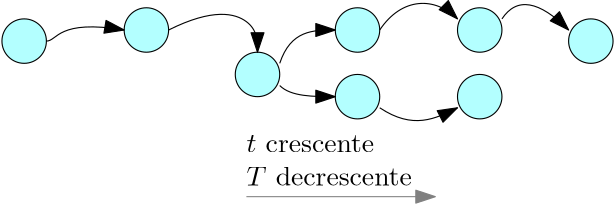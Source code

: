 <?xml version="1.0"?>
<!DOCTYPE ipe SYSTEM "ipe.dtd">
<ipe version="70218" creator="Ipe 7.2.28">
<info created="D:20240309114039" modified="D:20240309114245"/>
<ipestyle name="basic">
<symbol name="arrow/arc(spx)">
<path stroke="sym-stroke" fill="sym-stroke" pen="sym-pen">
0 0 m
-1 0.333 l
-1 -0.333 l
h
</path>
</symbol>
<symbol name="arrow/farc(spx)">
<path stroke="sym-stroke" fill="white" pen="sym-pen">
0 0 m
-1 0.333 l
-1 -0.333 l
h
</path>
</symbol>
<symbol name="arrow/ptarc(spx)">
<path stroke="sym-stroke" fill="sym-stroke" pen="sym-pen">
0 0 m
-1 0.333 l
-0.8 0 l
-1 -0.333 l
h
</path>
</symbol>
<symbol name="arrow/fptarc(spx)">
<path stroke="sym-stroke" fill="white" pen="sym-pen">
0 0 m
-1 0.333 l
-0.8 0 l
-1 -0.333 l
h
</path>
</symbol>
<symbol name="mark/circle(sx)" transformations="translations">
<path fill="sym-stroke">
0.6 0 0 0.6 0 0 e
0.4 0 0 0.4 0 0 e
</path>
</symbol>
<symbol name="mark/disk(sx)" transformations="translations">
<path fill="sym-stroke">
0.6 0 0 0.6 0 0 e
</path>
</symbol>
<symbol name="mark/fdisk(sfx)" transformations="translations">
<group>
<path fill="sym-fill">
0.5 0 0 0.5 0 0 e
</path>
<path fill="sym-stroke" fillrule="eofill">
0.6 0 0 0.6 0 0 e
0.4 0 0 0.4 0 0 e
</path>
</group>
</symbol>
<symbol name="mark/box(sx)" transformations="translations">
<path fill="sym-stroke" fillrule="eofill">
-0.6 -0.6 m
0.6 -0.6 l
0.6 0.6 l
-0.6 0.6 l
h
-0.4 -0.4 m
0.4 -0.4 l
0.4 0.4 l
-0.4 0.4 l
h
</path>
</symbol>
<symbol name="mark/square(sx)" transformations="translations">
<path fill="sym-stroke">
-0.6 -0.6 m
0.6 -0.6 l
0.6 0.6 l
-0.6 0.6 l
h
</path>
</symbol>
<symbol name="mark/fsquare(sfx)" transformations="translations">
<group>
<path fill="sym-fill">
-0.5 -0.5 m
0.5 -0.5 l
0.5 0.5 l
-0.5 0.5 l
h
</path>
<path fill="sym-stroke" fillrule="eofill">
-0.6 -0.6 m
0.6 -0.6 l
0.6 0.6 l
-0.6 0.6 l
h
-0.4 -0.4 m
0.4 -0.4 l
0.4 0.4 l
-0.4 0.4 l
h
</path>
</group>
</symbol>
<symbol name="mark/cross(sx)" transformations="translations">
<group>
<path fill="sym-stroke">
-0.43 -0.57 m
0.57 0.43 l
0.43 0.57 l
-0.57 -0.43 l
h
</path>
<path fill="sym-stroke">
-0.43 0.57 m
0.57 -0.43 l
0.43 -0.57 l
-0.57 0.43 l
h
</path>
</group>
</symbol>
<symbol name="arrow/fnormal(spx)">
<path stroke="sym-stroke" fill="white" pen="sym-pen">
0 0 m
-1 0.333 l
-1 -0.333 l
h
</path>
</symbol>
<symbol name="arrow/pointed(spx)">
<path stroke="sym-stroke" fill="sym-stroke" pen="sym-pen">
0 0 m
-1 0.333 l
-0.8 0 l
-1 -0.333 l
h
</path>
</symbol>
<symbol name="arrow/fpointed(spx)">
<path stroke="sym-stroke" fill="white" pen="sym-pen">
0 0 m
-1 0.333 l
-0.8 0 l
-1 -0.333 l
h
</path>
</symbol>
<symbol name="arrow/linear(spx)">
<path stroke="sym-stroke" pen="sym-pen">
-1 0.333 m
0 0 l
-1 -0.333 l
</path>
</symbol>
<symbol name="arrow/fdouble(spx)">
<path stroke="sym-stroke" fill="white" pen="sym-pen">
0 0 m
-1 0.333 l
-1 -0.333 l
h
-1 0 m
-2 0.333 l
-2 -0.333 l
h
</path>
</symbol>
<symbol name="arrow/double(spx)">
<path stroke="sym-stroke" fill="sym-stroke" pen="sym-pen">
0 0 m
-1 0.333 l
-1 -0.333 l
h
-1 0 m
-2 0.333 l
-2 -0.333 l
h
</path>
</symbol>
<symbol name="arrow/mid-normal(spx)">
<path stroke="sym-stroke" fill="sym-stroke" pen="sym-pen">
0.5 0 m
-0.5 0.333 l
-0.5 -0.333 l
h
</path>
</symbol>
<symbol name="arrow/mid-fnormal(spx)">
<path stroke="sym-stroke" fill="white" pen="sym-pen">
0.5 0 m
-0.5 0.333 l
-0.5 -0.333 l
h
</path>
</symbol>
<symbol name="arrow/mid-pointed(spx)">
<path stroke="sym-stroke" fill="sym-stroke" pen="sym-pen">
0.5 0 m
-0.5 0.333 l
-0.3 0 l
-0.5 -0.333 l
h
</path>
</symbol>
<symbol name="arrow/mid-fpointed(spx)">
<path stroke="sym-stroke" fill="white" pen="sym-pen">
0.5 0 m
-0.5 0.333 l
-0.3 0 l
-0.5 -0.333 l
h
</path>
</symbol>
<symbol name="arrow/mid-double(spx)">
<path stroke="sym-stroke" fill="sym-stroke" pen="sym-pen">
1 0 m
0 0.333 l
0 -0.333 l
h
0 0 m
-1 0.333 l
-1 -0.333 l
h
</path>
</symbol>
<symbol name="arrow/mid-fdouble(spx)">
<path stroke="sym-stroke" fill="white" pen="sym-pen">
1 0 m
0 0.333 l
0 -0.333 l
h
0 0 m
-1 0.333 l
-1 -0.333 l
h
</path>
</symbol>
<anglesize name="22.5 deg" value="22.5"/>
<anglesize name="30 deg" value="30"/>
<anglesize name="45 deg" value="45"/>
<anglesize name="60 deg" value="60"/>
<anglesize name="90 deg" value="90"/>
<arrowsize name="large" value="10"/>
<arrowsize name="small" value="5"/>
<arrowsize name="tiny" value="3"/>
<color name="blue" value="0 0 1"/>
<color name="brown" value="0.647 0.165 0.165"/>
<color name="darkblue" value="0 0 0.545"/>
<color name="darkcyan" value="0 0.545 0.545"/>
<color name="darkgray" value="0.663"/>
<color name="darkgreen" value="0 0.392 0"/>
<color name="darkmagenta" value="0.545 0 0.545"/>
<color name="darkorange" value="1 0.549 0"/>
<color name="darkred" value="0.545 0 0"/>
<color name="gold" value="1 0.843 0"/>
<color name="gray" value="0.745"/>
<color name="green" value="0 1 0"/>
<color name="lightblue" value="0.678 0.847 0.902"/>
<color name="lightcyan" value="0.878 1 1"/>
<color name="lightgray" value="0.827"/>
<color name="lightgreen" value="0.565 0.933 0.565"/>
<color name="lightyellow" value="1 1 0.878"/>
<color name="navy" value="0 0 0.502"/>
<color name="orange" value="1 0.647 0"/>
<color name="pink" value="1 0.753 0.796"/>
<color name="purple" value="0.627 0.125 0.941"/>
<color name="red" value="1 0 0"/>
<color name="seagreen" value="0.18 0.545 0.341"/>
<color name="turquoise" value="0.251 0.878 0.816"/>
<color name="violet" value="0.933 0.51 0.933"/>
<color name="yellow" value="1 1 0"/>
<dashstyle name="dash dot dotted" value="[4 2 1 2 1 2] 0"/>
<dashstyle name="dash dotted" value="[4 2 1 2] 0"/>
<dashstyle name="dashed" value="[4] 0"/>
<dashstyle name="dotted" value="[1 3] 0"/>
<gridsize name="10 pts (~3.5 mm)" value="10"/>
<gridsize name="14 pts (~5 mm)" value="14"/>
<gridsize name="16 pts (~6 mm)" value="16"/>
<gridsize name="20 pts (~7 mm)" value="20"/>
<gridsize name="28 pts (~10 mm)" value="28"/>
<gridsize name="32 pts (~12 mm)" value="32"/>
<gridsize name="4 pts" value="4"/>
<gridsize name="56 pts (~20 mm)" value="56"/>
<gridsize name="8 pts (~3 mm)" value="8"/>
<opacity name="10%" value="0.1"/>
<opacity name="30%" value="0.3"/>
<opacity name="50%" value="0.5"/>
<opacity name="75%" value="0.75"/>
<pen name="fat" value="1.2"/>
<pen name="heavier" value="0.8"/>
<pen name="ultrafat" value="2"/>
<symbolsize name="large" value="5"/>
<symbolsize name="small" value="2"/>
<symbolsize name="tiny" value="1.1"/>
<textsize name="Huge" value="\Huge"/>
<textsize name="LARGE" value="\LARGE"/>
<textsize name="Large" value="\Large"/>
<textsize name="footnote" value="\footnotesize"/>
<textsize name="huge" value="\huge"/>
<textsize name="large" value="\large"/>
<textsize name="script" value="\scriptsize"/>
<textsize name="small" value="\small"/>
<textsize name="tiny" value="\tiny"/>
<textstyle name="center" begin="\begin{center}" end="\end{center}"/>
<textstyle name="item" begin="\begin{itemize}\item{}" end="\end{itemize}"/>
<textstyle name="itemize" begin="\begin{itemize}" end="\end{itemize}"/>
<tiling name="falling" angle="-60" step="4" width="1"/>
<tiling name="rising" angle="30" step="4" width="1"/>
</ipestyle>
<page>
<layer name="alpha"/>
<layer name="beta"/>
<view layers="beta" active="beta"/>
<text layer="alpha" matrix="1 0 0 1 81.239 -124.815" transformations="translations" pos="128 720" stroke="0" type="label" width="17.05" height="7.473" depth="2.49" halign="center" valign="center" style="math">t(u)</text>
<text matrix="1 0 0 1 221.239 -124.815" transformations="translations" pos="128 720" stroke="0" type="label" width="20.141" height="7.473" depth="2.49" halign="center" valign="center" style="math">T(v)</text>
<text matrix="1 0 0 1 165.239 -124.815" transformations="translations" pos="128 720" stroke="0" type="label" width="20.658" height="7.473" depth="2.49" halign="center" valign="center" style="math">T(u)</text>
<path matrix="1 0 0 1 33.239 79.185" stroke="0">
120 532 m
336 532 l
</path>
<path matrix="1 0 0 1 33.239 79.185" stroke="0" dash="dotted">
120 532 m
104 532 l
</path>
<path matrix="1 0 0 1 33.239 79.185" stroke="0" dash="dotted">
336 532 m
352 532 l
</path>
<path matrix="1 0 0 1 81.239 -124.815" stroke="0 0 1" pen="fat">
132 728 m
128 728 l
128 744 l
132 744 l
</path>
<path matrix="1 0 0 1 -130.761 -124.815" stroke="0 0 1" pen="fat">
420 728 m
424 728 l
424 744 l
420 744 l
</path>
<path matrix="1 0 0 1 -74.761 -124.815" stroke="1 0 0.502" pen="fat">
420 728 m
424 728 l
424 744 l
420 744 l
</path>
<path matrix="1 0 0 1 13.239 -108.815" stroke="0" arrow="normal/normal" rarrow="normal/normal">
160 712 m
160 704
160 688
160 672
312 672
312 688
312 704
312 712 c
</path>
<path matrix="1 0 0 1 35.9925 -48.4791" fill="white">
204 640 m
204 604 l
228 604 l
228 640 l
h
</path>
<text matrix="1 0 0 1 123.992 -156.479" transformations="translations" pos="128 720" stroke="0" type="label" width="16.533" height="7.473" depth="2.49" halign="center" valign="center" style="math">t(v) </text>
<path matrix="1 0 0 1 121.989 -156.612" stroke="1 0 0.502" pen="fat">
132 728 m
128 728 l
128 744 l
132 744 l
</path>
<path layer="beta" stroke="0" fill="0 1 1" opacity="30%" stroke-opacity="opaque">
8 0 0 8 156 612 e
</path>
<path matrix="1 0 0 1 44 4" stroke="0" fill="0 1 1" opacity="30%" stroke-opacity="opaque">
8 0 0 8 156 612 e
</path>
<path matrix="1 0 0 1 84 -12" stroke="0" fill="0 1 1" opacity="30%" stroke-opacity="opaque">
8 0 0 8 156 612 e
</path>
<path matrix="1 0 0 1 120 4" stroke="0" fill="0 1 1" opacity="30%" stroke-opacity="opaque">
8 0 0 8 156 612 e
</path>
<path matrix="1 0 0 1 120 -20" stroke="0" fill="0 1 1" opacity="30%" stroke-opacity="opaque">
8 0 0 8 156 612 e
</path>
<path matrix="1 0 0 1 164 4" stroke="0" fill="0 1 1" opacity="30%" stroke-opacity="opaque">
8 0 0 8 156 612 e
</path>
<path matrix="1 0 0 1 164 -20" stroke="0" fill="0 1 1" opacity="30%" stroke-opacity="opaque">
8 0 0 8 156 612 e
</path>
<path matrix="1 0 0 1 204 0" stroke="0" fill="0 1 1" opacity="30%" stroke-opacity="opaque">
8 0 0 8 156 612 e
</path>
<path stroke="0" arrow="normal/normal" opacity="30%" stroke-opacity="opaque">
164 612 m
168 612
168 620
192 616 c
</path>
<path stroke="0" arrow="normal/normal" opacity="30%" stroke-opacity="opaque">
208 616 m
224 624
240 620
240 612
240 608 c
</path>
<path stroke="0" arrow="normal/normal" opacity="30%" stroke-opacity="opaque">
248 604 m
252 616
260 616
268 616 c
</path>
<path stroke="0" arrow="normal/normal" opacity="30%" stroke-opacity="opaque">
248 596 m
252 592
260 592
268 592 c
</path>
<path stroke="0" arrow="normal/normal" opacity="30%" stroke-opacity="opaque">
284 616 m
292 628
304 628
312 620 c
</path>
<path stroke="0" arrow="normal/normal" opacity="30%" stroke-opacity="opaque">
284 588 m
296 580
304 584
312 588 c
</path>
<path stroke="0" arrow="normal/normal" opacity="30%" stroke-opacity="opaque">
328 620 m
336 632
352 616 c
</path>
<text transformations="translations" pos="236 572" stroke="0" type="label" width="46.022" height="6.128" depth="0" valign="baseline">$t$ crescente</text>
<text matrix="1 0 0 1 0 -12" transformations="translations" pos="236 572" stroke="0" type="label" width="59.593" height="6.918" depth="0" valign="baseline">$T$ decrescente</text>
<path stroke="0.502" arrow="normal/normal">
236 556 m
304 556 l
</path>
</page>
</ipe>
